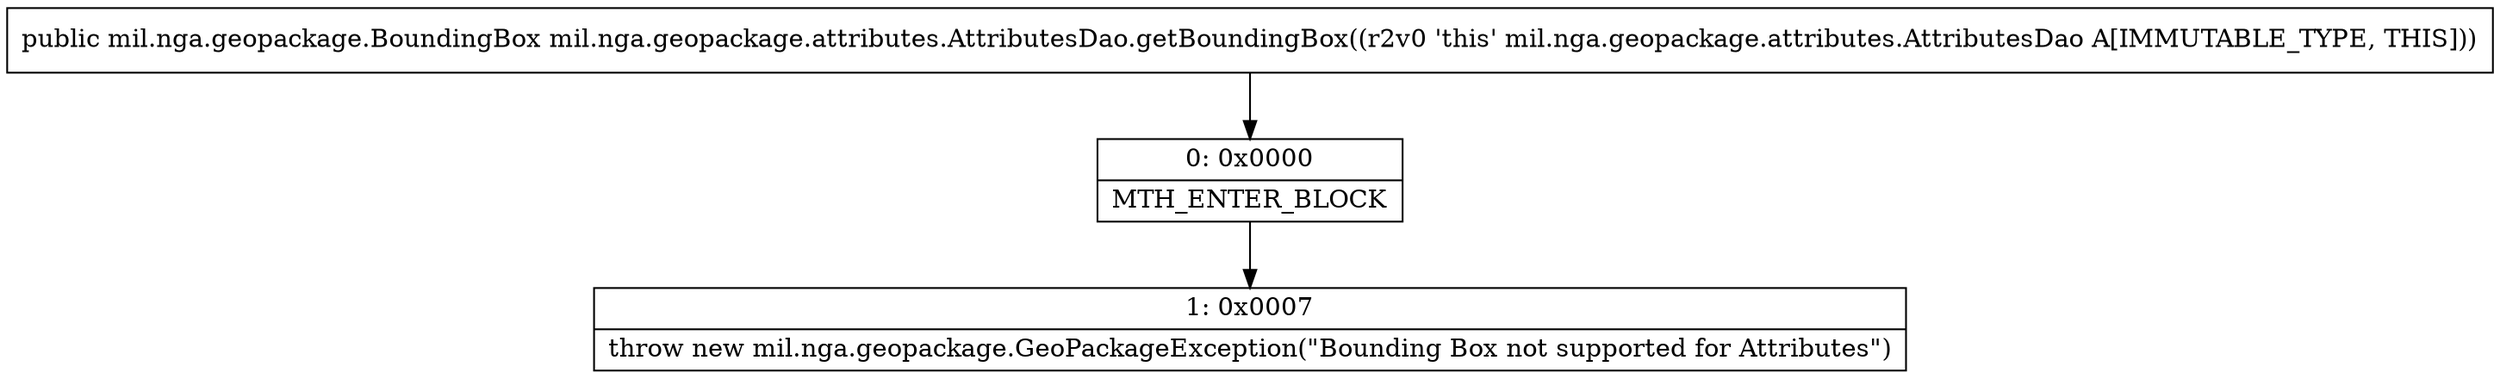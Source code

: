 digraph "CFG formil.nga.geopackage.attributes.AttributesDao.getBoundingBox()Lmil\/nga\/geopackage\/BoundingBox;" {
Node_0 [shape=record,label="{0\:\ 0x0000|MTH_ENTER_BLOCK\l}"];
Node_1 [shape=record,label="{1\:\ 0x0007|throw new mil.nga.geopackage.GeoPackageException(\"Bounding Box not supported for Attributes\")\l}"];
MethodNode[shape=record,label="{public mil.nga.geopackage.BoundingBox mil.nga.geopackage.attributes.AttributesDao.getBoundingBox((r2v0 'this' mil.nga.geopackage.attributes.AttributesDao A[IMMUTABLE_TYPE, THIS])) }"];
MethodNode -> Node_0;
Node_0 -> Node_1;
}

